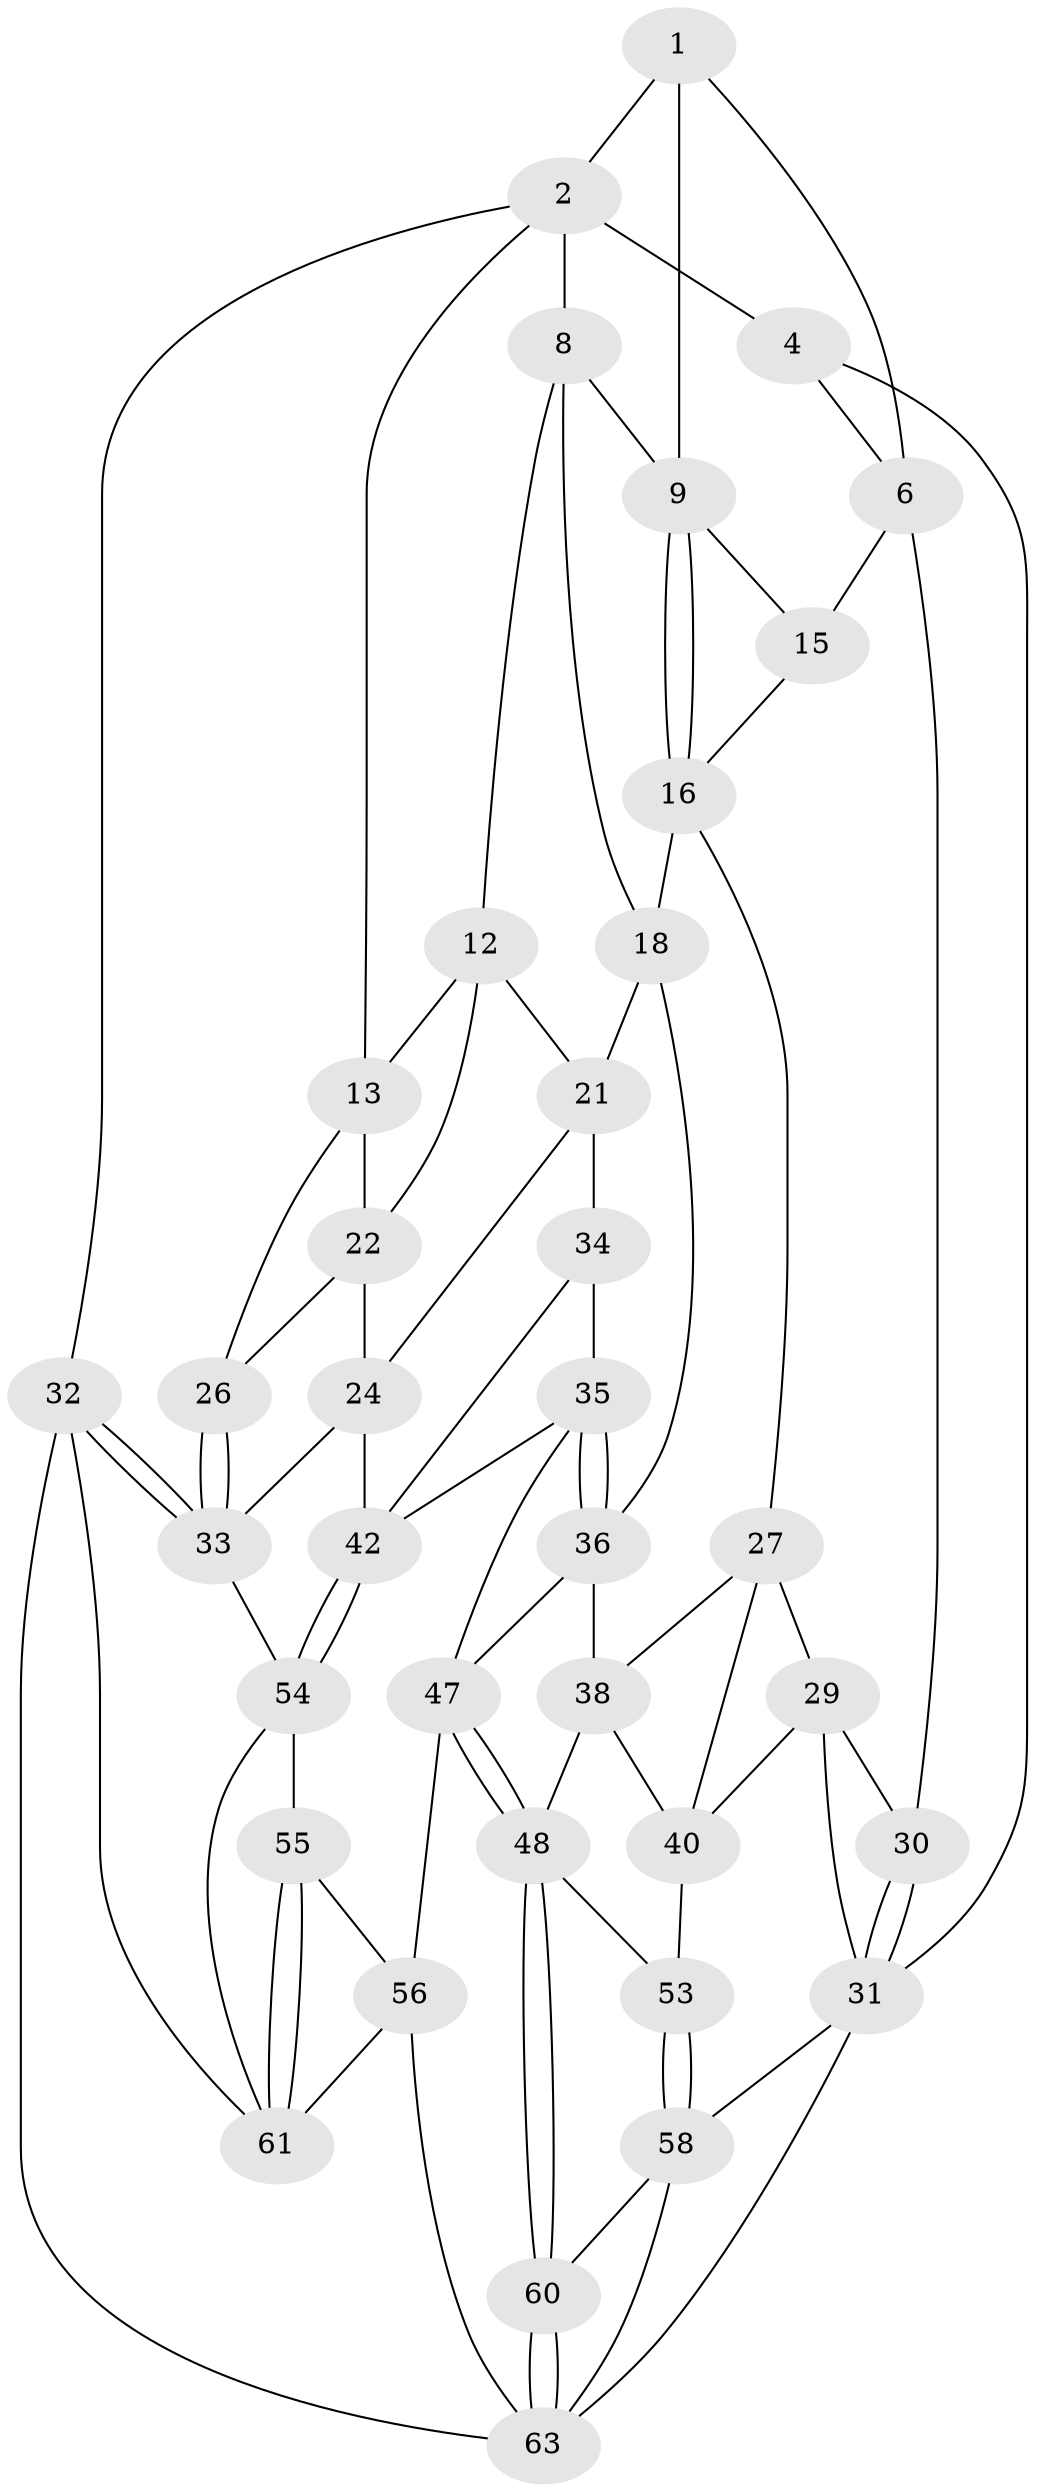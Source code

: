// original degree distribution, {3: 0.03076923076923077, 4: 0.23076923076923078, 5: 0.5538461538461539, 6: 0.18461538461538463}
// Generated by graph-tools (version 1.1) at 2025/42/03/06/25 10:42:33]
// undirected, 37 vertices, 82 edges
graph export_dot {
graph [start="1"]
  node [color=gray90,style=filled];
  1 [pos="+0.4771742960490078+0",super="+5"];
  2 [pos="+0.6164134791020259+0",super="+3"];
  4 [pos="+0.1277354162172908+0"];
  6 [pos="+0.13052574033178826+0.26988071339621117",super="+7"];
  8 [pos="+0.6230538027104009+0.035623959978871016",super="+11"];
  9 [pos="+0.5276908883250674+0.24921695427136045",super="+10"];
  12 [pos="+0.8727186272013076+0.2548446509794203",super="+20"];
  13 [pos="+0.9563511990334895+0.2242439834532168",super="+14"];
  15 [pos="+0.3588584009066225+0.36480799311328754"];
  16 [pos="+0.612862611720391+0.41883896802275955",super="+17"];
  18 [pos="+0.6795994243874643+0.409800044182654",super="+19"];
  21 [pos="+0.7546799477783424+0.452575590049376",super="+25"];
  22 [pos="+0.907906791816281+0.41475195282126837",super="+23"];
  24 [pos="+0.8718451237678689+0.5385248517684529",super="+41"];
  26 [pos="+1+0.5187269570963233"];
  27 [pos="+0.39507600442257557+0.4675542875469661",super="+28"];
  29 [pos="+0.2201683471677806+0.5424472281347344",super="+45"];
  30 [pos="+0.09312137845602925+0.2912809926482051"];
  31 [pos="+0+0.3386265639843202",super="+46"];
  32 [pos="+1+1"];
  33 [pos="+1+0.7368081075056147",super="+44"];
  34 [pos="+0.7791721284209255+0.5736514875719437"];
  35 [pos="+0.632154376538795+0.607855625662205",super="+50"];
  36 [pos="+0.601490147133503+0.5095644932987012",super="+37"];
  38 [pos="+0.44709776775142884+0.5610737144375784",super="+39"];
  40 [pos="+0.269924327530231+0.6178602234108491",super="+52"];
  42 [pos="+0.7944652591158328+0.6935434001874045",super="+43"];
  47 [pos="+0.5239564488461677+0.7872609212096381",super="+51"];
  48 [pos="+0.4727315466627735+0.8163550867749754",super="+49"];
  53 [pos="+0.2134536221431158+0.7959677836879521"];
  54 [pos="+0.7986994662771553+0.7074018026395004",super="+57"];
  55 [pos="+0.7307663590401601+0.8298349061466466"];
  56 [pos="+0.6763634380575466+0.8489377958757147",super="+62"];
  58 [pos="+0.20155802129323677+0.8397310092544679",super="+59"];
  60 [pos="+0.42294584903422133+0.9586188427733655"];
  61 [pos="+0.8687773796410689+0.8735103182331838",super="+64"];
  63 [pos="+0.4027650507200248+1",super="+65"];
  1 -- 2;
  1 -- 9;
  1 -- 6;
  2 -- 8;
  2 -- 32;
  2 -- 4;
  2 -- 13;
  4 -- 31;
  4 -- 6;
  6 -- 15;
  6 -- 30;
  8 -- 9;
  8 -- 18;
  8 -- 12;
  9 -- 16;
  9 -- 16;
  9 -- 15;
  12 -- 13;
  12 -- 21;
  12 -- 22;
  13 -- 22;
  13 -- 26;
  15 -- 16;
  16 -- 18;
  16 -- 27;
  18 -- 21;
  18 -- 36;
  21 -- 24;
  21 -- 34;
  22 -- 24;
  22 -- 26;
  24 -- 33;
  24 -- 42;
  26 -- 33;
  26 -- 33;
  27 -- 38;
  27 -- 40;
  27 -- 29;
  29 -- 30;
  29 -- 40;
  29 -- 31;
  30 -- 31;
  30 -- 31;
  31 -- 63;
  31 -- 58;
  32 -- 33;
  32 -- 33;
  32 -- 63;
  32 -- 61;
  33 -- 54;
  34 -- 35;
  34 -- 42;
  35 -- 36;
  35 -- 36;
  35 -- 42;
  35 -- 47;
  36 -- 38;
  36 -- 47;
  38 -- 40;
  38 -- 48;
  40 -- 53;
  42 -- 54;
  42 -- 54;
  47 -- 48;
  47 -- 48;
  47 -- 56;
  48 -- 60;
  48 -- 60;
  48 -- 53;
  53 -- 58;
  53 -- 58;
  54 -- 55;
  54 -- 61;
  55 -- 56;
  55 -- 61;
  55 -- 61;
  56 -- 63;
  56 -- 61;
  58 -- 60;
  58 -- 63;
  60 -- 63;
  60 -- 63;
}
